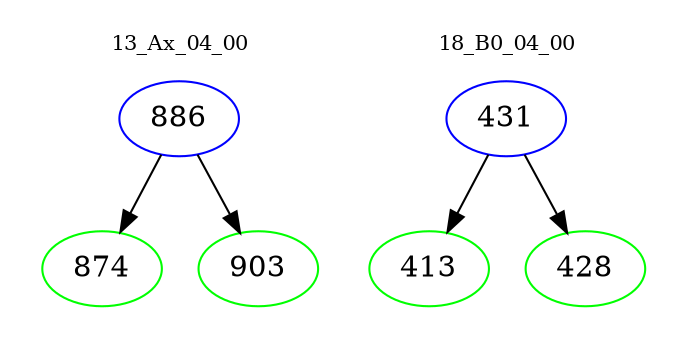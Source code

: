 digraph{
subgraph cluster_0 {
color = white
label = "13_Ax_04_00";
fontsize=10;
T0_886 [label="886", color="blue"]
T0_886 -> T0_874 [color="black"]
T0_874 [label="874", color="green"]
T0_886 -> T0_903 [color="black"]
T0_903 [label="903", color="green"]
}
subgraph cluster_1 {
color = white
label = "18_B0_04_00";
fontsize=10;
T1_431 [label="431", color="blue"]
T1_431 -> T1_413 [color="black"]
T1_413 [label="413", color="green"]
T1_431 -> T1_428 [color="black"]
T1_428 [label="428", color="green"]
}
}
